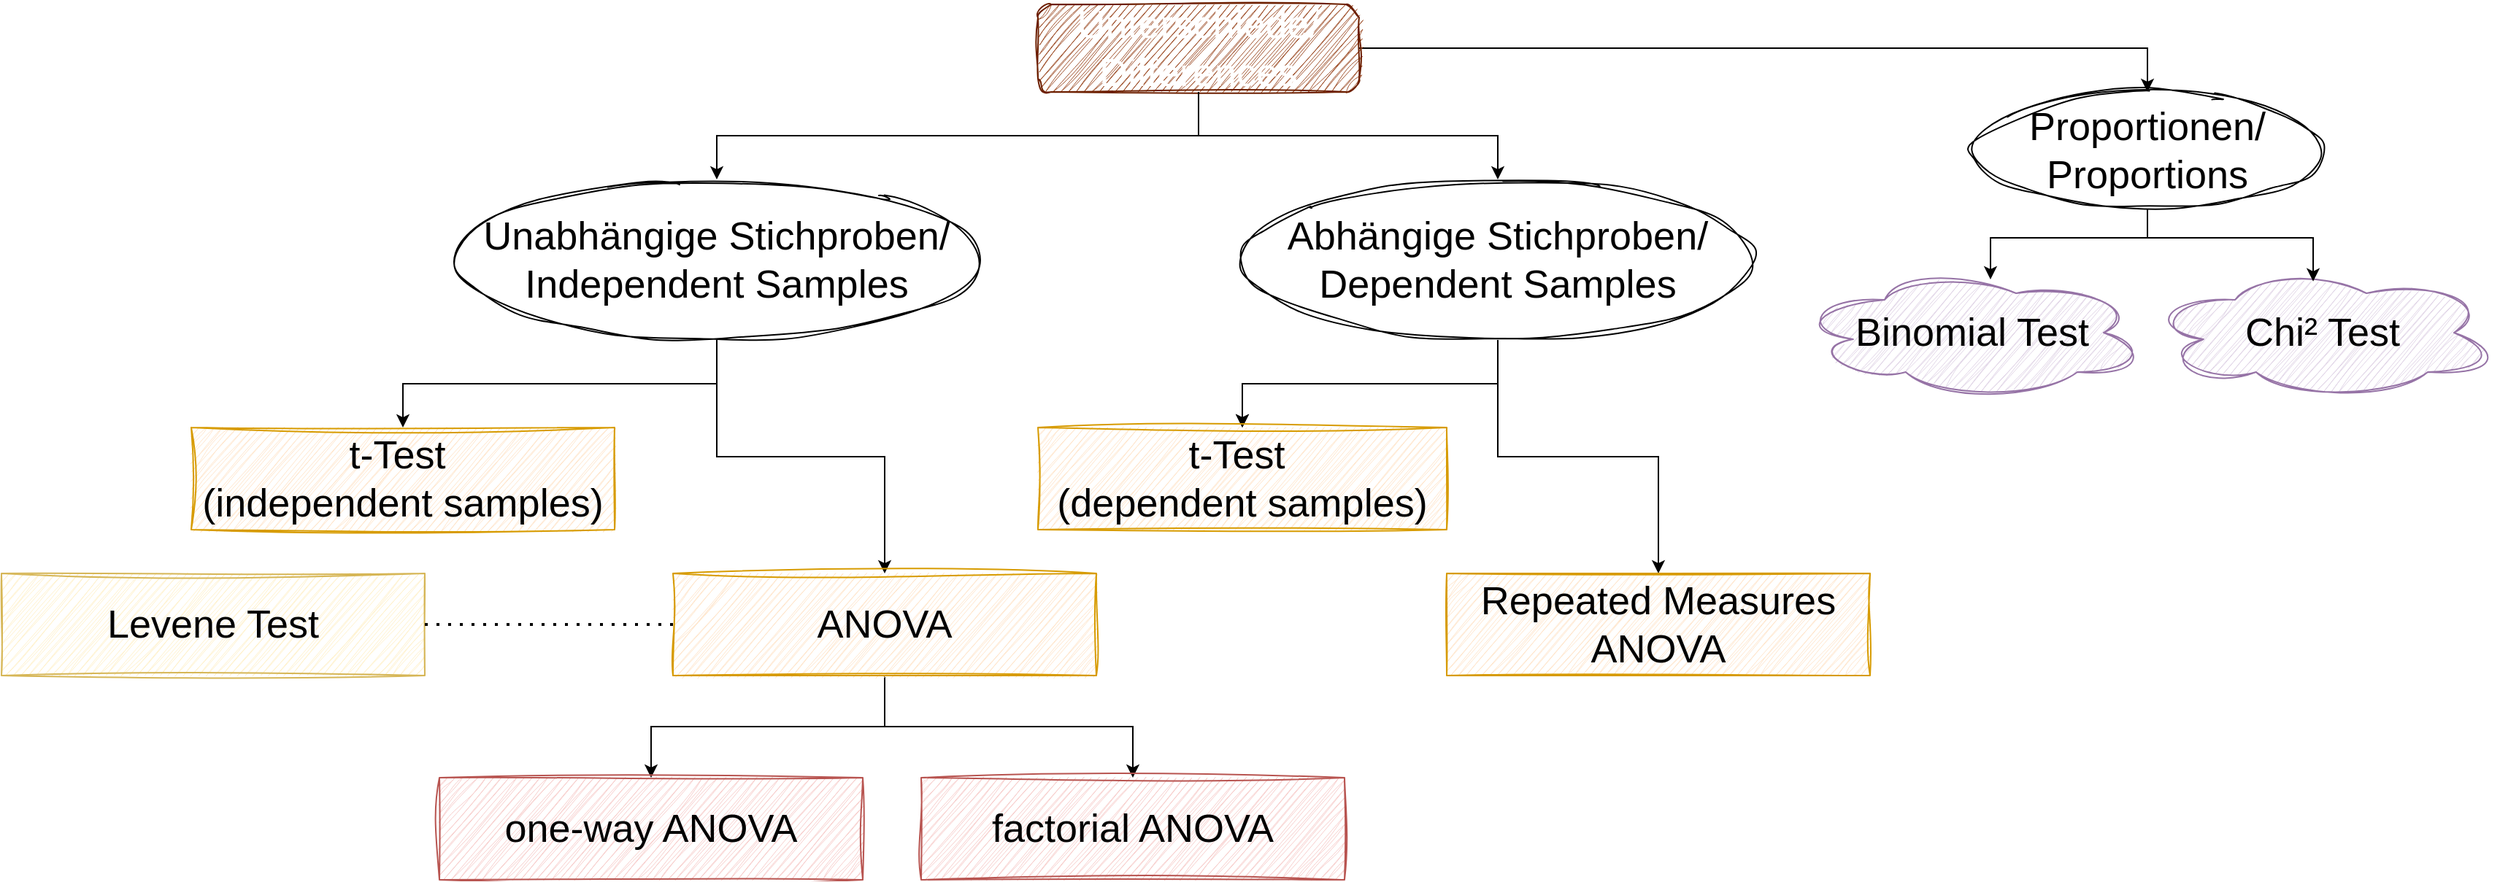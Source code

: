 <mxfile version="26.0.4">
  <diagram name="Page-1" id="74e2e168-ea6b-b213-b513-2b3c1d86103e">
    <mxGraphModel dx="3433" dy="1380" grid="1" gridSize="10" guides="1" tooltips="1" connect="1" arrows="1" fold="1" page="1" pageScale="1" pageWidth="1100" pageHeight="850" background="none" math="0" shadow="0">
      <root>
        <mxCell id="0" />
        <mxCell id="1" parent="0" />
        <mxCell id="Iw8tVcktmgHvOnN2oNj9-14" style="edgeStyle=orthogonalEdgeStyle;rounded=0;orthogonalLoop=1;jettySize=auto;html=1;entryX=0.5;entryY=0;entryDx=0;entryDy=0;" edge="1" parent="1" source="Iw8tVcktmgHvOnN2oNj9-1" target="Iw8tVcktmgHvOnN2oNj9-6">
          <mxGeometry relative="1" as="geometry" />
        </mxCell>
        <mxCell id="Iw8tVcktmgHvOnN2oNj9-15" style="edgeStyle=orthogonalEdgeStyle;rounded=0;orthogonalLoop=1;jettySize=auto;html=1;entryX=0.5;entryY=0;entryDx=0;entryDy=0;" edge="1" parent="1" source="Iw8tVcktmgHvOnN2oNj9-1" target="Iw8tVcktmgHvOnN2oNj9-4">
          <mxGeometry relative="1" as="geometry" />
        </mxCell>
        <mxCell id="Iw8tVcktmgHvOnN2oNj9-1" value="&lt;font style=&quot;font-size: 27px;&quot;&gt;Unterschiede/ Differences&lt;/font&gt;" style="rounded=1;whiteSpace=wrap;html=1;sketch=1;curveFitting=1;jiggle=2;fillColor=#a0522d;fontColor=#ffffff;strokeColor=#6D1F00;" vertex="1" parent="1">
          <mxGeometry x="320" y="120" width="220" height="60" as="geometry" />
        </mxCell>
        <mxCell id="Iw8tVcktmgHvOnN2oNj9-18" style="edgeStyle=orthogonalEdgeStyle;rounded=0;orthogonalLoop=1;jettySize=auto;html=1;exitX=0.5;exitY=1;exitDx=0;exitDy=0;" edge="1" parent="1" source="Iw8tVcktmgHvOnN2oNj9-3" target="Iw8tVcktmgHvOnN2oNj9-9">
          <mxGeometry relative="1" as="geometry" />
        </mxCell>
        <mxCell id="Iw8tVcktmgHvOnN2oNj9-37" style="edgeStyle=orthogonalEdgeStyle;rounded=0;orthogonalLoop=1;jettySize=auto;html=1;entryX=0.5;entryY=0;entryDx=0;entryDy=0;" edge="1" parent="1" source="Iw8tVcktmgHvOnN2oNj9-3" target="Iw8tVcktmgHvOnN2oNj9-22">
          <mxGeometry relative="1" as="geometry" />
        </mxCell>
        <mxCell id="Iw8tVcktmgHvOnN2oNj9-3" value="&lt;span style=&quot;font-size: 27px;&quot;&gt;Unabhängige Stichproben/ Independent Samples&lt;/span&gt;" style="ellipse;whiteSpace=wrap;html=1;sketch=1;curveFitting=1;jiggle=2;" vertex="1" parent="1">
          <mxGeometry x="-80" y="240" width="360" height="110" as="geometry" />
        </mxCell>
        <mxCell id="Iw8tVcktmgHvOnN2oNj9-4" value="&lt;font style=&quot;font-size: 27px;&quot;&gt;Proportionen/&lt;br&gt;Proportions&lt;/font&gt;" style="ellipse;whiteSpace=wrap;html=1;sketch=1;curveFitting=1;jiggle=2;" vertex="1" parent="1">
          <mxGeometry x="960" y="180" width="240" height="80" as="geometry" />
        </mxCell>
        <mxCell id="Iw8tVcktmgHvOnN2oNj9-19" style="edgeStyle=orthogonalEdgeStyle;rounded=0;orthogonalLoop=1;jettySize=auto;html=1;exitX=0.5;exitY=1;exitDx=0;exitDy=0;entryX=0.5;entryY=0;entryDx=0;entryDy=0;" edge="1" parent="1" source="Iw8tVcktmgHvOnN2oNj9-6" target="Iw8tVcktmgHvOnN2oNj9-10">
          <mxGeometry relative="1" as="geometry" />
        </mxCell>
        <mxCell id="Iw8tVcktmgHvOnN2oNj9-38" value="" style="edgeStyle=orthogonalEdgeStyle;rounded=0;orthogonalLoop=1;jettySize=auto;html=1;" edge="1" parent="1" source="Iw8tVcktmgHvOnN2oNj9-6" target="Iw8tVcktmgHvOnN2oNj9-10">
          <mxGeometry relative="1" as="geometry" />
        </mxCell>
        <mxCell id="Iw8tVcktmgHvOnN2oNj9-39" style="edgeStyle=orthogonalEdgeStyle;rounded=0;orthogonalLoop=1;jettySize=auto;html=1;entryX=0.5;entryY=0;entryDx=0;entryDy=0;" edge="1" parent="1" source="Iw8tVcktmgHvOnN2oNj9-6" target="Iw8tVcktmgHvOnN2oNj9-23">
          <mxGeometry relative="1" as="geometry" />
        </mxCell>
        <mxCell id="Iw8tVcktmgHvOnN2oNj9-6" value="&lt;span style=&quot;font-size: 27px;&quot;&gt;Abhängige Stichproben/ Dependent Samples&lt;/span&gt;" style="ellipse;whiteSpace=wrap;html=1;sketch=1;curveFitting=1;jiggle=2;" vertex="1" parent="1">
          <mxGeometry x="460" y="240" width="350" height="110" as="geometry" />
        </mxCell>
        <mxCell id="Iw8tVcktmgHvOnN2oNj9-9" value="&lt;span style=&quot;font-size: 27px;&quot;&gt;t-Test&amp;nbsp;&lt;/span&gt;&lt;div&gt;&lt;span style=&quot;font-size: 27px;&quot;&gt;(independent samples)&lt;/span&gt;&lt;/div&gt;" style="rounded=0;whiteSpace=wrap;html=1;sketch=1;curveFitting=1;jiggle=2;fillColor=#ffe6cc;strokeColor=#d79b00;" vertex="1" parent="1">
          <mxGeometry x="-260" y="410" width="290" height="70" as="geometry" />
        </mxCell>
        <mxCell id="Iw8tVcktmgHvOnN2oNj9-10" value="&lt;span style=&quot;font-size: 27px;&quot;&gt;t-Test&amp;nbsp;&lt;/span&gt;&lt;div&gt;&lt;span style=&quot;font-size: 27px;&quot;&gt;(dependent samples)&lt;/span&gt;&lt;/div&gt;" style="rounded=0;whiteSpace=wrap;html=1;sketch=1;curveFitting=1;jiggle=2;fillColor=#ffe6cc;strokeColor=#d79b00;" vertex="1" parent="1">
          <mxGeometry x="320" y="410" width="280" height="70" as="geometry" />
        </mxCell>
        <mxCell id="Iw8tVcktmgHvOnN2oNj9-35" style="edgeStyle=orthogonalEdgeStyle;rounded=0;orthogonalLoop=1;jettySize=auto;html=1;" edge="1" parent="1" source="Iw8tVcktmgHvOnN2oNj9-22" target="Iw8tVcktmgHvOnN2oNj9-30">
          <mxGeometry relative="1" as="geometry" />
        </mxCell>
        <mxCell id="Iw8tVcktmgHvOnN2oNj9-36" style="edgeStyle=orthogonalEdgeStyle;rounded=0;orthogonalLoop=1;jettySize=auto;html=1;" edge="1" parent="1" source="Iw8tVcktmgHvOnN2oNj9-22" target="Iw8tVcktmgHvOnN2oNj9-31">
          <mxGeometry relative="1" as="geometry" />
        </mxCell>
        <mxCell id="Iw8tVcktmgHvOnN2oNj9-22" value="&lt;span style=&quot;font-size: 27px;&quot;&gt;ANOVA&lt;/span&gt;" style="rounded=0;whiteSpace=wrap;html=1;sketch=1;curveFitting=1;jiggle=2;fillColor=#ffe6cc;strokeColor=#d79b00;" vertex="1" parent="1">
          <mxGeometry x="70" y="510" width="290" height="70" as="geometry" />
        </mxCell>
        <mxCell id="Iw8tVcktmgHvOnN2oNj9-23" value="&lt;span style=&quot;font-size: 27px;&quot;&gt;Repeated Measures ANOVA&lt;/span&gt;" style="rounded=0;whiteSpace=wrap;html=1;sketch=1;curveFitting=1;jiggle=2;fillColor=#ffe6cc;strokeColor=#d79b00;" vertex="1" parent="1">
          <mxGeometry x="600" y="510" width="290" height="70" as="geometry" />
        </mxCell>
        <mxCell id="Iw8tVcktmgHvOnN2oNj9-26" value="&lt;font style=&quot;font-size: 27px;&quot;&gt;Binomial Test&lt;/font&gt;" style="ellipse;shape=cloud;whiteSpace=wrap;html=1;sketch=1;curveFitting=1;jiggle=2;fillColor=#e1d5e7;strokeColor=#9673a6;" vertex="1" parent="1">
          <mxGeometry x="840" y="300" width="240" height="90" as="geometry" />
        </mxCell>
        <mxCell id="Iw8tVcktmgHvOnN2oNj9-27" value="&lt;font style=&quot;font-size: 27px;&quot;&gt;Chi² Test&lt;/font&gt;" style="ellipse;shape=cloud;whiteSpace=wrap;html=1;sketch=1;curveFitting=1;jiggle=2;fillColor=#e1d5e7;strokeColor=#9673a6;" vertex="1" parent="1">
          <mxGeometry x="1080" y="300" width="240" height="90" as="geometry" />
        </mxCell>
        <mxCell id="Iw8tVcktmgHvOnN2oNj9-13" style="edgeStyle=orthogonalEdgeStyle;rounded=0;orthogonalLoop=1;jettySize=auto;html=1;entryX=0.5;entryY=0;entryDx=0;entryDy=0;" edge="1" parent="1" source="Iw8tVcktmgHvOnN2oNj9-1" target="Iw8tVcktmgHvOnN2oNj9-3">
          <mxGeometry relative="1" as="geometry">
            <Array as="points">
              <mxPoint x="430" y="210" />
              <mxPoint x="100" y="210" />
              <mxPoint x="100" y="240" />
            </Array>
          </mxGeometry>
        </mxCell>
        <mxCell id="Iw8tVcktmgHvOnN2oNj9-29" value="&lt;span style=&quot;font-size: 27px;&quot;&gt;Levene Test&lt;/span&gt;" style="rounded=0;whiteSpace=wrap;html=1;sketch=1;curveFitting=1;jiggle=2;fillColor=#fff2cc;strokeColor=#d6b656;" vertex="1" parent="1">
          <mxGeometry x="-390" y="510" width="290" height="70" as="geometry" />
        </mxCell>
        <mxCell id="Iw8tVcktmgHvOnN2oNj9-30" value="&lt;span style=&quot;font-size: 27px;&quot;&gt;one-way ANOVA&lt;/span&gt;" style="rounded=0;whiteSpace=wrap;html=1;sketch=1;curveFitting=1;jiggle=2;fillColor=#f8cecc;strokeColor=#b85450;" vertex="1" parent="1">
          <mxGeometry x="-90" y="650" width="290" height="70" as="geometry" />
        </mxCell>
        <mxCell id="Iw8tVcktmgHvOnN2oNj9-31" value="&lt;span style=&quot;font-size: 27px;&quot;&gt;factorial ANOVA&lt;/span&gt;" style="rounded=0;whiteSpace=wrap;html=1;sketch=1;curveFitting=1;jiggle=2;fillColor=#f8cecc;strokeColor=#b85450;" vertex="1" parent="1">
          <mxGeometry x="240" y="650" width="290" height="70" as="geometry" />
        </mxCell>
        <mxCell id="Iw8tVcktmgHvOnN2oNj9-34" value="" style="endArrow=none;dashed=1;html=1;dashPattern=1 3;strokeWidth=2;rounded=0;exitX=1;exitY=0.5;exitDx=0;exitDy=0;entryX=0;entryY=0.5;entryDx=0;entryDy=0;" edge="1" parent="1" source="Iw8tVcktmgHvOnN2oNj9-29" target="Iw8tVcktmgHvOnN2oNj9-22">
          <mxGeometry width="50" height="50" relative="1" as="geometry">
            <mxPoint x="330" y="570" as="sourcePoint" />
            <mxPoint x="380" y="520" as="targetPoint" />
          </mxGeometry>
        </mxCell>
        <mxCell id="Iw8tVcktmgHvOnN2oNj9-40" style="edgeStyle=orthogonalEdgeStyle;rounded=0;orthogonalLoop=1;jettySize=auto;html=1;entryX=0.552;entryY=0.094;entryDx=0;entryDy=0;entryPerimeter=0;" edge="1" parent="1" source="Iw8tVcktmgHvOnN2oNj9-4" target="Iw8tVcktmgHvOnN2oNj9-26">
          <mxGeometry relative="1" as="geometry" />
        </mxCell>
        <mxCell id="Iw8tVcktmgHvOnN2oNj9-41" style="edgeStyle=orthogonalEdgeStyle;rounded=0;orthogonalLoop=1;jettySize=auto;html=1;entryX=0.473;entryY=0.11;entryDx=0;entryDy=0;entryPerimeter=0;" edge="1" parent="1" source="Iw8tVcktmgHvOnN2oNj9-4" target="Iw8tVcktmgHvOnN2oNj9-27">
          <mxGeometry relative="1" as="geometry" />
        </mxCell>
      </root>
    </mxGraphModel>
  </diagram>
</mxfile>
